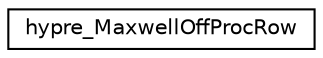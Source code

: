digraph "Graphical Class Hierarchy"
{
 // LATEX_PDF_SIZE
  edge [fontname="Helvetica",fontsize="10",labelfontname="Helvetica",labelfontsize="10"];
  node [fontname="Helvetica",fontsize="10",shape=record];
  rankdir="LR";
  Node0 [label="hypre_MaxwellOffProcRow",height=0.2,width=0.4,color="black", fillcolor="white", style="filled",URL="$structhypre___maxwell_off_proc_row.html",tooltip=" "];
}

